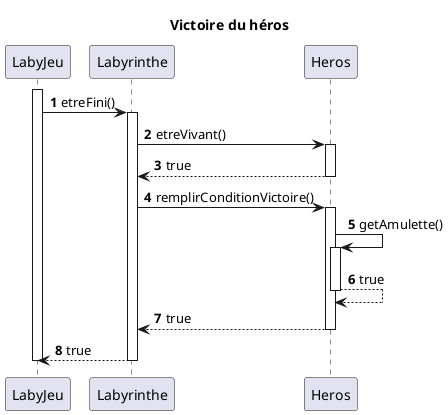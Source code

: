 @startuml
title Victoire du héros

autonumber

Participant "LabyJeu" as labyjeu
Participant "Labyrinthe" as laby
Participant "Heros" as heros

activate labyjeu
labyjeu -> laby : etreFini()
activate laby

laby -> heros : etreVivant()
activate heros
heros --> laby : true
deactivate heros

laby -> heros : remplirConditionVictoire()
activate heros
heros -> heros : getAmulette()
activate heros
heros --> heros : true
deactivate heros
heros --> laby : true
deactivate heros

laby --> labyjeu : true
deactivate laby

deactivate labyjeu
@enduml